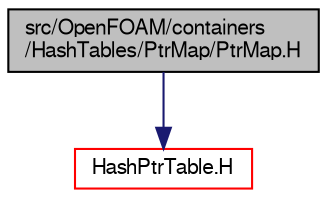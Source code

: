 digraph "src/OpenFOAM/containers/HashTables/PtrMap/PtrMap.H"
{
  bgcolor="transparent";
  edge [fontname="FreeSans",fontsize="10",labelfontname="FreeSans",labelfontsize="10"];
  node [fontname="FreeSans",fontsize="10",shape=record];
  Node0 [label="src/OpenFOAM/containers\l/HashTables/PtrMap/PtrMap.H",height=0.2,width=0.4,color="black", fillcolor="grey75", style="filled", fontcolor="black"];
  Node0 -> Node1 [color="midnightblue",fontsize="10",style="solid",fontname="FreeSans"];
  Node1 [label="HashPtrTable.H",height=0.2,width=0.4,color="red",URL="$a08462.html"];
}
